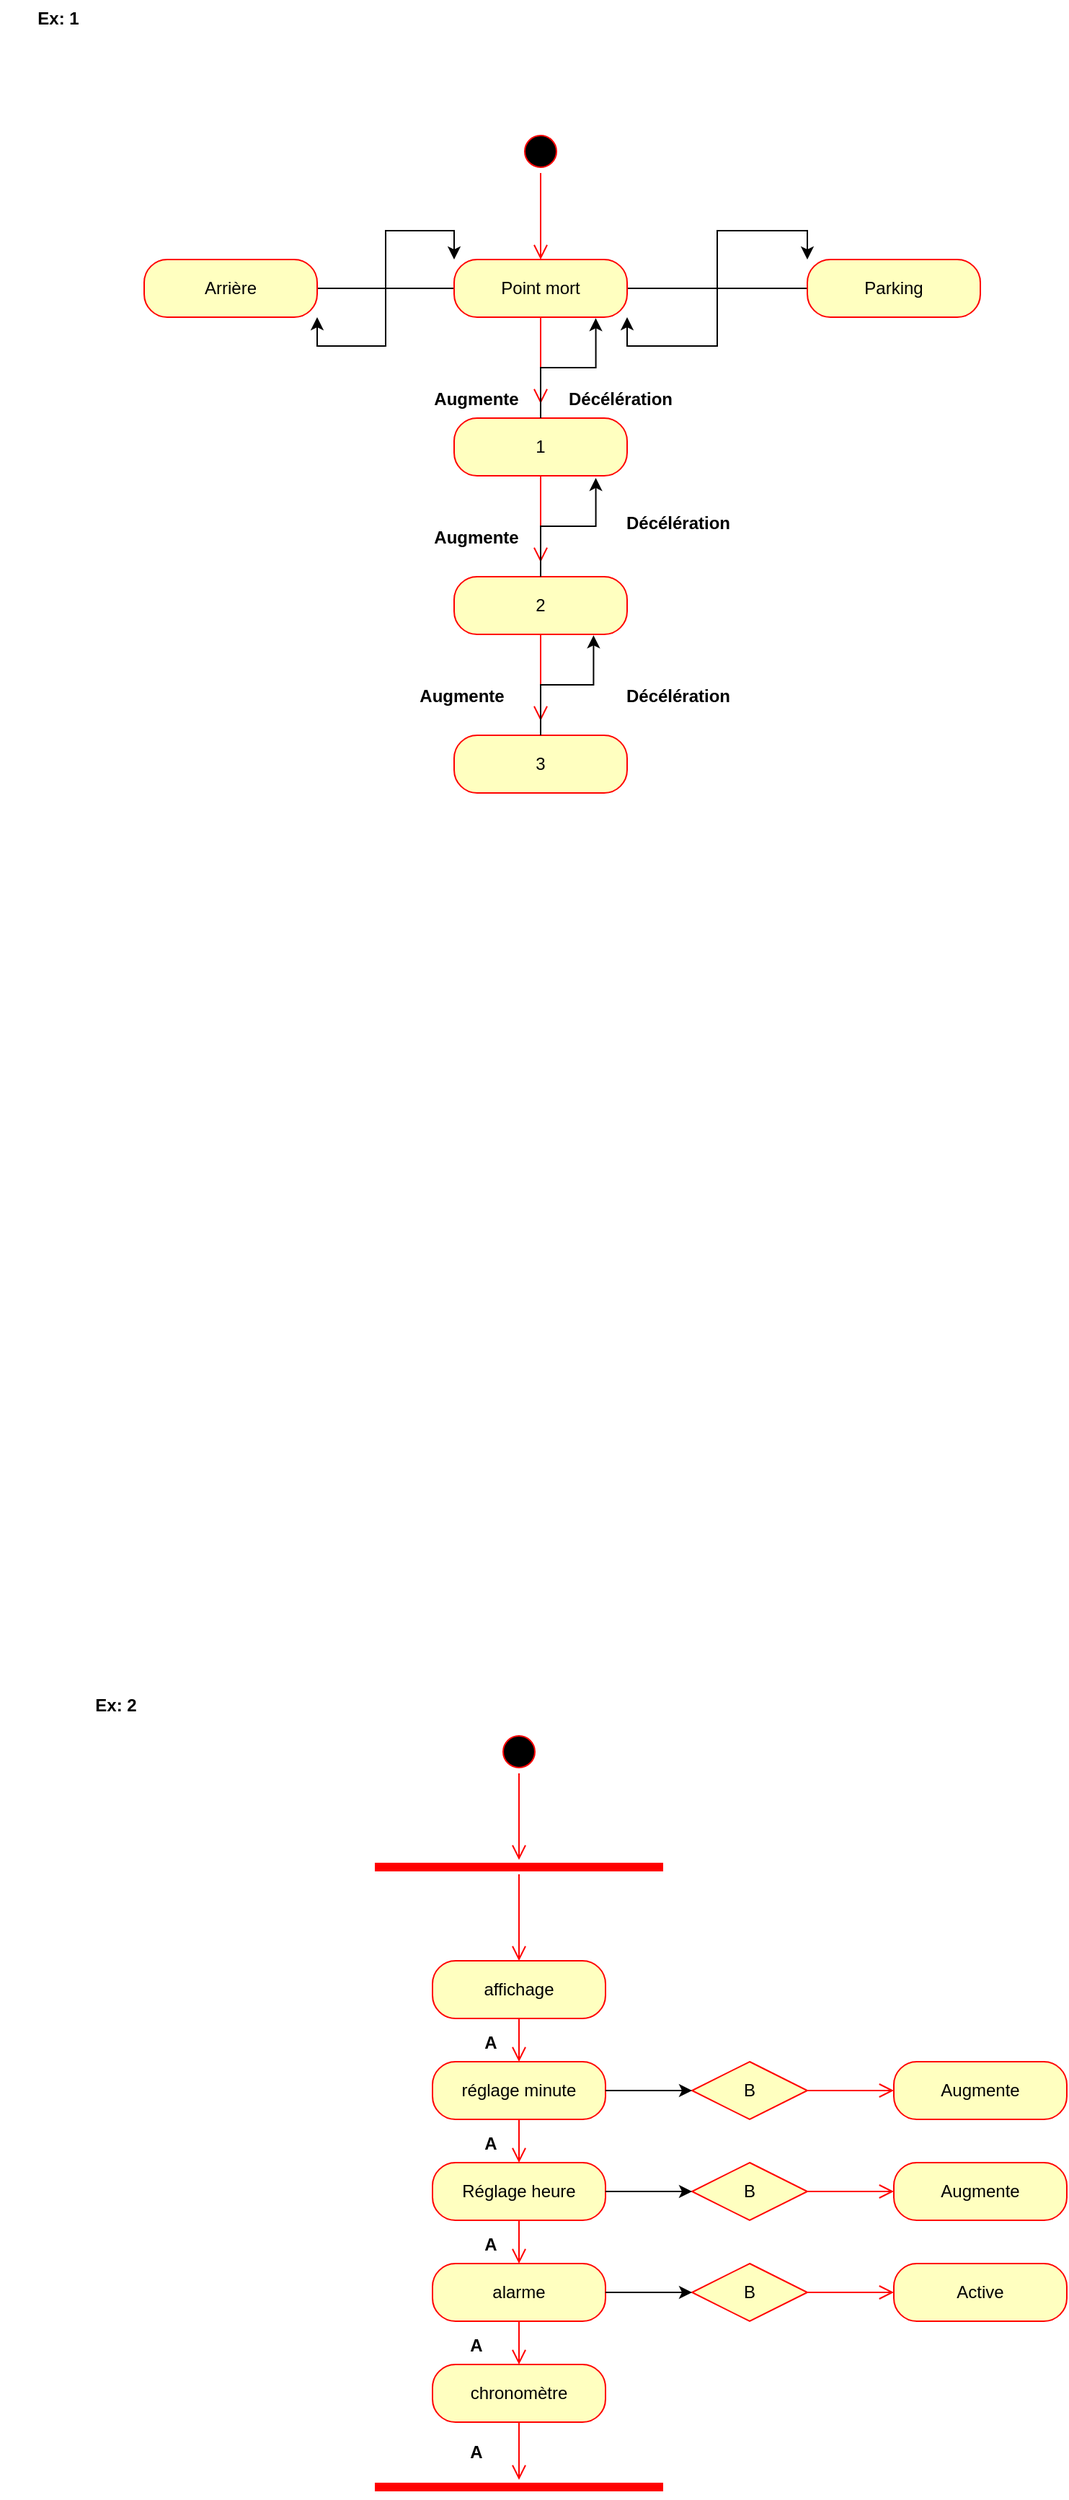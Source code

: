 <mxfile version="23.1.5" type="github">
  <diagram name="Page-1" id="vEHWdyXFffyfuF_CzlAs">
    <mxGraphModel dx="1386" dy="793" grid="1" gridSize="10" guides="1" tooltips="1" connect="1" arrows="1" fold="1" page="1" pageScale="1" pageWidth="827" pageHeight="1169" math="0" shadow="0">
      <root>
        <mxCell id="0" />
        <mxCell id="1" parent="0" />
        <mxCell id="l6cs23k7FNpQOjLX6r31-1" value="" style="ellipse;html=1;shape=startState;fillColor=#000000;strokeColor=#ff0000;" vertex="1" parent="1">
          <mxGeometry x="390" y="130" width="30" height="30" as="geometry" />
        </mxCell>
        <mxCell id="l6cs23k7FNpQOjLX6r31-2" value="" style="edgeStyle=orthogonalEdgeStyle;html=1;verticalAlign=bottom;endArrow=open;endSize=8;strokeColor=#ff0000;rounded=0;" edge="1" source="l6cs23k7FNpQOjLX6r31-1" parent="1">
          <mxGeometry relative="1" as="geometry">
            <mxPoint x="405" y="220" as="targetPoint" />
          </mxGeometry>
        </mxCell>
        <mxCell id="l6cs23k7FNpQOjLX6r31-46" style="edgeStyle=orthogonalEdgeStyle;rounded=0;orthogonalLoop=1;jettySize=auto;html=1;entryX=1;entryY=1;entryDx=0;entryDy=0;" edge="1" parent="1" source="l6cs23k7FNpQOjLX6r31-3" target="l6cs23k7FNpQOjLX6r31-27">
          <mxGeometry relative="1" as="geometry" />
        </mxCell>
        <mxCell id="l6cs23k7FNpQOjLX6r31-47" style="edgeStyle=orthogonalEdgeStyle;rounded=0;orthogonalLoop=1;jettySize=auto;html=1;entryX=0;entryY=0;entryDx=0;entryDy=0;" edge="1" parent="1" source="l6cs23k7FNpQOjLX6r31-3" target="l6cs23k7FNpQOjLX6r31-25">
          <mxGeometry relative="1" as="geometry" />
        </mxCell>
        <mxCell id="l6cs23k7FNpQOjLX6r31-3" value="Point mort" style="rounded=1;whiteSpace=wrap;html=1;arcSize=40;fontColor=#000000;fillColor=#ffffc0;strokeColor=#ff0000;" vertex="1" parent="1">
          <mxGeometry x="345" y="220" width="120" height="40" as="geometry" />
        </mxCell>
        <mxCell id="l6cs23k7FNpQOjLX6r31-4" value="" style="edgeStyle=orthogonalEdgeStyle;html=1;verticalAlign=bottom;endArrow=open;endSize=8;strokeColor=#ff0000;rounded=0;" edge="1" source="l6cs23k7FNpQOjLX6r31-3" parent="1">
          <mxGeometry relative="1" as="geometry">
            <mxPoint x="405" y="320" as="targetPoint" />
          </mxGeometry>
        </mxCell>
        <mxCell id="l6cs23k7FNpQOjLX6r31-48" style="edgeStyle=orthogonalEdgeStyle;rounded=0;orthogonalLoop=1;jettySize=auto;html=1;entryX=1;entryY=1;entryDx=0;entryDy=0;" edge="1" parent="1" source="l6cs23k7FNpQOjLX6r31-25" target="l6cs23k7FNpQOjLX6r31-3">
          <mxGeometry relative="1" as="geometry" />
        </mxCell>
        <mxCell id="l6cs23k7FNpQOjLX6r31-25" value="Parking" style="rounded=1;whiteSpace=wrap;html=1;arcSize=40;fontColor=#000000;fillColor=#ffffc0;strokeColor=#ff0000;" vertex="1" parent="1">
          <mxGeometry x="590" y="220" width="120" height="40" as="geometry" />
        </mxCell>
        <mxCell id="l6cs23k7FNpQOjLX6r31-45" style="edgeStyle=orthogonalEdgeStyle;rounded=0;orthogonalLoop=1;jettySize=auto;html=1;entryX=0;entryY=0;entryDx=0;entryDy=0;" edge="1" parent="1" source="l6cs23k7FNpQOjLX6r31-27" target="l6cs23k7FNpQOjLX6r31-3">
          <mxGeometry relative="1" as="geometry" />
        </mxCell>
        <mxCell id="l6cs23k7FNpQOjLX6r31-27" value="Arrière" style="rounded=1;whiteSpace=wrap;html=1;arcSize=40;fontColor=#000000;fillColor=#ffffc0;strokeColor=#ff0000;" vertex="1" parent="1">
          <mxGeometry x="130" y="220" width="120" height="40" as="geometry" />
        </mxCell>
        <mxCell id="l6cs23k7FNpQOjLX6r31-32" value="" style="shape=line;html=1;strokeWidth=6;strokeColor=#ff0000;" vertex="1" parent="1">
          <mxGeometry x="290" y="1330" width="200" height="10" as="geometry" />
        </mxCell>
        <mxCell id="l6cs23k7FNpQOjLX6r31-33" value="" style="edgeStyle=orthogonalEdgeStyle;html=1;verticalAlign=bottom;endArrow=open;endSize=8;strokeColor=#ff0000;rounded=0;" edge="1" source="l6cs23k7FNpQOjLX6r31-32" parent="1" target="l6cs23k7FNpQOjLX6r31-34">
          <mxGeometry relative="1" as="geometry">
            <mxPoint x="390" y="1410" as="targetPoint" />
          </mxGeometry>
        </mxCell>
        <mxCell id="l6cs23k7FNpQOjLX6r31-34" value="affichage" style="rounded=1;whiteSpace=wrap;html=1;arcSize=40;fontColor=#000000;fillColor=#ffffc0;strokeColor=#ff0000;" vertex="1" parent="1">
          <mxGeometry x="330" y="1400" width="120" height="40" as="geometry" />
        </mxCell>
        <mxCell id="l6cs23k7FNpQOjLX6r31-35" value="" style="edgeStyle=orthogonalEdgeStyle;html=1;verticalAlign=bottom;endArrow=open;endSize=8;strokeColor=#ff0000;rounded=0;" edge="1" source="l6cs23k7FNpQOjLX6r31-34" parent="1" target="l6cs23k7FNpQOjLX6r31-36">
          <mxGeometry relative="1" as="geometry">
            <mxPoint x="390" y="1490" as="targetPoint" />
          </mxGeometry>
        </mxCell>
        <mxCell id="l6cs23k7FNpQOjLX6r31-36" value="réglage minute" style="rounded=1;whiteSpace=wrap;html=1;arcSize=40;fontColor=#000000;fillColor=#ffffc0;strokeColor=#ff0000;" vertex="1" parent="1">
          <mxGeometry x="330" y="1470" width="120" height="40" as="geometry" />
        </mxCell>
        <mxCell id="l6cs23k7FNpQOjLX6r31-37" value="" style="edgeStyle=orthogonalEdgeStyle;html=1;verticalAlign=bottom;endArrow=open;endSize=8;strokeColor=#ff0000;rounded=0;entryX=0.5;entryY=0;entryDx=0;entryDy=0;" edge="1" source="l6cs23k7FNpQOjLX6r31-36" parent="1" target="l6cs23k7FNpQOjLX6r31-80">
          <mxGeometry relative="1" as="geometry">
            <mxPoint x="390" y="1550" as="targetPoint" />
          </mxGeometry>
        </mxCell>
        <mxCell id="l6cs23k7FNpQOjLX6r31-42" value="Ex: 1" style="text;align=center;fontStyle=1;verticalAlign=middle;spacingLeft=3;spacingRight=3;strokeColor=none;rotatable=0;points=[[0,0.5],[1,0.5]];portConstraint=eastwest;html=1;" vertex="1" parent="1">
          <mxGeometry x="30" y="40" width="80" height="26" as="geometry" />
        </mxCell>
        <mxCell id="l6cs23k7FNpQOjLX6r31-49" value="1" style="rounded=1;whiteSpace=wrap;html=1;arcSize=40;fontColor=#000000;fillColor=#ffffc0;strokeColor=#ff0000;" vertex="1" parent="1">
          <mxGeometry x="345" y="330" width="120" height="40" as="geometry" />
        </mxCell>
        <mxCell id="l6cs23k7FNpQOjLX6r31-50" value="" style="edgeStyle=orthogonalEdgeStyle;html=1;verticalAlign=bottom;endArrow=open;endSize=8;strokeColor=#ff0000;rounded=0;" edge="1" source="l6cs23k7FNpQOjLX6r31-49" parent="1">
          <mxGeometry relative="1" as="geometry">
            <mxPoint x="405" y="430" as="targetPoint" />
          </mxGeometry>
        </mxCell>
        <mxCell id="l6cs23k7FNpQOjLX6r31-51" value="2" style="rounded=1;whiteSpace=wrap;html=1;arcSize=40;fontColor=#000000;fillColor=#ffffc0;strokeColor=#ff0000;" vertex="1" parent="1">
          <mxGeometry x="345" y="440" width="120" height="40" as="geometry" />
        </mxCell>
        <mxCell id="l6cs23k7FNpQOjLX6r31-52" value="" style="edgeStyle=orthogonalEdgeStyle;html=1;verticalAlign=bottom;endArrow=open;endSize=8;strokeColor=#ff0000;rounded=0;" edge="1" source="l6cs23k7FNpQOjLX6r31-51" parent="1">
          <mxGeometry relative="1" as="geometry">
            <mxPoint x="405" y="540" as="targetPoint" />
          </mxGeometry>
        </mxCell>
        <mxCell id="l6cs23k7FNpQOjLX6r31-53" value="3" style="rounded=1;whiteSpace=wrap;html=1;arcSize=40;fontColor=#000000;fillColor=#ffffc0;strokeColor=#ff0000;" vertex="1" parent="1">
          <mxGeometry x="345" y="550" width="120" height="40" as="geometry" />
        </mxCell>
        <mxCell id="l6cs23k7FNpQOjLX6r31-55" style="edgeStyle=orthogonalEdgeStyle;rounded=0;orthogonalLoop=1;jettySize=auto;html=1;entryX=0.819;entryY=1.017;entryDx=0;entryDy=0;entryPerimeter=0;" edge="1" parent="1" source="l6cs23k7FNpQOjLX6r31-49" target="l6cs23k7FNpQOjLX6r31-3">
          <mxGeometry relative="1" as="geometry" />
        </mxCell>
        <mxCell id="l6cs23k7FNpQOjLX6r31-56" style="edgeStyle=orthogonalEdgeStyle;rounded=0;orthogonalLoop=1;jettySize=auto;html=1;entryX=0.819;entryY=1.037;entryDx=0;entryDy=0;entryPerimeter=0;" edge="1" parent="1" source="l6cs23k7FNpQOjLX6r31-51" target="l6cs23k7FNpQOjLX6r31-49">
          <mxGeometry relative="1" as="geometry" />
        </mxCell>
        <mxCell id="l6cs23k7FNpQOjLX6r31-57" style="edgeStyle=orthogonalEdgeStyle;rounded=0;orthogonalLoop=1;jettySize=auto;html=1;entryX=0.806;entryY=1.017;entryDx=0;entryDy=0;entryPerimeter=0;" edge="1" parent="1" source="l6cs23k7FNpQOjLX6r31-53" target="l6cs23k7FNpQOjLX6r31-51">
          <mxGeometry relative="1" as="geometry" />
        </mxCell>
        <mxCell id="l6cs23k7FNpQOjLX6r31-58" value="Augmente" style="text;align=center;fontStyle=1;verticalAlign=middle;spacingLeft=3;spacingRight=3;strokeColor=none;rotatable=0;points=[[0,0.5],[1,0.5]];portConstraint=eastwest;html=1;" vertex="1" parent="1">
          <mxGeometry x="320" y="304" width="80" height="26" as="geometry" />
        </mxCell>
        <mxCell id="l6cs23k7FNpQOjLX6r31-59" value="Augmente" style="text;align=center;fontStyle=1;verticalAlign=middle;spacingLeft=3;spacingRight=3;strokeColor=none;rotatable=0;points=[[0,0.5],[1,0.5]];portConstraint=eastwest;html=1;" vertex="1" parent="1">
          <mxGeometry x="320" y="400" width="80" height="26" as="geometry" />
        </mxCell>
        <mxCell id="l6cs23k7FNpQOjLX6r31-60" value="Augmente" style="text;align=center;fontStyle=1;verticalAlign=middle;spacingLeft=3;spacingRight=3;strokeColor=none;rotatable=0;points=[[0,0.5],[1,0.5]];portConstraint=eastwest;html=1;" vertex="1" parent="1">
          <mxGeometry x="310" y="510" width="80" height="26" as="geometry" />
        </mxCell>
        <mxCell id="l6cs23k7FNpQOjLX6r31-61" value="Décélération" style="text;align=center;fontStyle=1;verticalAlign=middle;spacingLeft=3;spacingRight=3;strokeColor=none;rotatable=0;points=[[0,0.5],[1,0.5]];portConstraint=eastwest;html=1;" vertex="1" parent="1">
          <mxGeometry x="460" y="510" width="80" height="26" as="geometry" />
        </mxCell>
        <mxCell id="l6cs23k7FNpQOjLX6r31-62" value="Décélération" style="text;align=center;fontStyle=1;verticalAlign=middle;spacingLeft=3;spacingRight=3;strokeColor=none;rotatable=0;points=[[0,0.5],[1,0.5]];portConstraint=eastwest;html=1;" vertex="1" parent="1">
          <mxGeometry x="460" y="390" width="80" height="26" as="geometry" />
        </mxCell>
        <mxCell id="l6cs23k7FNpQOjLX6r31-63" value="Décélération" style="text;align=center;fontStyle=1;verticalAlign=middle;spacingLeft=3;spacingRight=3;strokeColor=none;rotatable=0;points=[[0,0.5],[1,0.5]];portConstraint=eastwest;html=1;" vertex="1" parent="1">
          <mxGeometry x="420" y="304" width="80" height="26" as="geometry" />
        </mxCell>
        <mxCell id="l6cs23k7FNpQOjLX6r31-66" value="" style="ellipse;html=1;shape=startState;fillColor=#000000;strokeColor=#ff0000;" vertex="1" parent="1">
          <mxGeometry x="375" y="1240" width="30" height="30" as="geometry" />
        </mxCell>
        <mxCell id="l6cs23k7FNpQOjLX6r31-67" value="" style="edgeStyle=orthogonalEdgeStyle;html=1;verticalAlign=bottom;endArrow=open;endSize=8;strokeColor=#ff0000;rounded=0;" edge="1" source="l6cs23k7FNpQOjLX6r31-66" parent="1">
          <mxGeometry relative="1" as="geometry">
            <mxPoint x="390" y="1330" as="targetPoint" />
          </mxGeometry>
        </mxCell>
        <mxCell id="l6cs23k7FNpQOjLX6r31-68" value="alarme" style="rounded=1;whiteSpace=wrap;html=1;arcSize=40;fontColor=#000000;fillColor=#ffffc0;strokeColor=#ff0000;" vertex="1" parent="1">
          <mxGeometry x="330" y="1610" width="120" height="40" as="geometry" />
        </mxCell>
        <mxCell id="l6cs23k7FNpQOjLX6r31-69" value="" style="edgeStyle=orthogonalEdgeStyle;html=1;verticalAlign=bottom;endArrow=open;endSize=8;strokeColor=#ff0000;rounded=0;" edge="1" source="l6cs23k7FNpQOjLX6r31-68" parent="1" target="l6cs23k7FNpQOjLX6r31-70">
          <mxGeometry relative="1" as="geometry">
            <mxPoint x="390" y="1700" as="targetPoint" />
          </mxGeometry>
        </mxCell>
        <mxCell id="l6cs23k7FNpQOjLX6r31-70" value="chronomètre" style="rounded=1;whiteSpace=wrap;html=1;arcSize=40;fontColor=#000000;fillColor=#ffffc0;strokeColor=#ff0000;" vertex="1" parent="1">
          <mxGeometry x="330" y="1680" width="120" height="40" as="geometry" />
        </mxCell>
        <mxCell id="l6cs23k7FNpQOjLX6r31-71" value="" style="edgeStyle=orthogonalEdgeStyle;html=1;verticalAlign=bottom;endArrow=open;endSize=8;strokeColor=#ff0000;rounded=0;" edge="1" source="l6cs23k7FNpQOjLX6r31-70" parent="1">
          <mxGeometry relative="1" as="geometry">
            <mxPoint x="390" y="1760" as="targetPoint" />
          </mxGeometry>
        </mxCell>
        <mxCell id="l6cs23k7FNpQOjLX6r31-72" value="" style="shape=line;html=1;strokeWidth=6;strokeColor=#ff0000;" vertex="1" parent="1">
          <mxGeometry x="290" y="1760" width="200" height="10" as="geometry" />
        </mxCell>
        <mxCell id="l6cs23k7FNpQOjLX6r31-80" value="Réglage heure" style="rounded=1;whiteSpace=wrap;html=1;arcSize=40;fontColor=#000000;fillColor=#ffffc0;strokeColor=#ff0000;" vertex="1" parent="1">
          <mxGeometry x="330" y="1540" width="120" height="40" as="geometry" />
        </mxCell>
        <mxCell id="l6cs23k7FNpQOjLX6r31-81" value="" style="edgeStyle=orthogonalEdgeStyle;html=1;verticalAlign=bottom;endArrow=open;endSize=8;strokeColor=#ff0000;rounded=0;entryX=0.5;entryY=0;entryDx=0;entryDy=0;" edge="1" source="l6cs23k7FNpQOjLX6r31-80" parent="1" target="l6cs23k7FNpQOjLX6r31-68">
          <mxGeometry relative="1" as="geometry">
            <mxPoint x="540" y="1630" as="targetPoint" />
          </mxGeometry>
        </mxCell>
        <mxCell id="l6cs23k7FNpQOjLX6r31-82" value="B" style="rhombus;whiteSpace=wrap;html=1;fontColor=#000000;fillColor=#ffffc0;strokeColor=#ff0000;" vertex="1" parent="1">
          <mxGeometry x="510" y="1470" width="80" height="40" as="geometry" />
        </mxCell>
        <mxCell id="l6cs23k7FNpQOjLX6r31-83" value="" style="edgeStyle=orthogonalEdgeStyle;html=1;align=left;verticalAlign=bottom;endArrow=open;endSize=8;strokeColor=#ff0000;rounded=0;" edge="1" source="l6cs23k7FNpQOjLX6r31-82" parent="1">
          <mxGeometry x="-0.602" y="30" relative="1" as="geometry">
            <mxPoint x="650" y="1490" as="targetPoint" />
            <mxPoint as="offset" />
          </mxGeometry>
        </mxCell>
        <mxCell id="l6cs23k7FNpQOjLX6r31-85" style="edgeStyle=orthogonalEdgeStyle;rounded=0;orthogonalLoop=1;jettySize=auto;html=1;" edge="1" parent="1" source="l6cs23k7FNpQOjLX6r31-36">
          <mxGeometry relative="1" as="geometry">
            <mxPoint x="510" y="1490" as="targetPoint" />
          </mxGeometry>
        </mxCell>
        <mxCell id="l6cs23k7FNpQOjLX6r31-86" value="Augmente" style="rounded=1;whiteSpace=wrap;html=1;arcSize=40;fontColor=#000000;fillColor=#ffffc0;strokeColor=#ff0000;" vertex="1" parent="1">
          <mxGeometry x="650" y="1470" width="120" height="40" as="geometry" />
        </mxCell>
        <mxCell id="l6cs23k7FNpQOjLX6r31-88" value="B" style="rhombus;whiteSpace=wrap;html=1;fontColor=#000000;fillColor=#ffffc0;strokeColor=#ff0000;" vertex="1" parent="1">
          <mxGeometry x="510" y="1540" width="80" height="40" as="geometry" />
        </mxCell>
        <mxCell id="l6cs23k7FNpQOjLX6r31-89" value="" style="edgeStyle=orthogonalEdgeStyle;html=1;align=left;verticalAlign=bottom;endArrow=open;endSize=8;strokeColor=#ff0000;rounded=0;" edge="1" parent="1" source="l6cs23k7FNpQOjLX6r31-88">
          <mxGeometry x="-0.602" y="30" relative="1" as="geometry">
            <mxPoint x="650" y="1560" as="targetPoint" />
            <mxPoint as="offset" />
          </mxGeometry>
        </mxCell>
        <mxCell id="l6cs23k7FNpQOjLX6r31-90" style="edgeStyle=orthogonalEdgeStyle;rounded=0;orthogonalLoop=1;jettySize=auto;html=1;" edge="1" parent="1">
          <mxGeometry relative="1" as="geometry">
            <mxPoint x="450" y="1560" as="sourcePoint" />
            <mxPoint x="510" y="1560" as="targetPoint" />
          </mxGeometry>
        </mxCell>
        <mxCell id="l6cs23k7FNpQOjLX6r31-91" value="Augmente" style="rounded=1;whiteSpace=wrap;html=1;arcSize=40;fontColor=#000000;fillColor=#ffffc0;strokeColor=#ff0000;" vertex="1" parent="1">
          <mxGeometry x="650" y="1540" width="120" height="40" as="geometry" />
        </mxCell>
        <mxCell id="l6cs23k7FNpQOjLX6r31-92" value="A" style="text;align=center;fontStyle=1;verticalAlign=middle;spacingLeft=3;spacingRight=3;strokeColor=none;rotatable=0;points=[[0,0.5],[1,0.5]];portConstraint=eastwest;html=1;" vertex="1" parent="1">
          <mxGeometry x="330" y="1514" width="80" height="26" as="geometry" />
        </mxCell>
        <mxCell id="l6cs23k7FNpQOjLX6r31-93" value="A" style="text;align=center;fontStyle=1;verticalAlign=middle;spacingLeft=3;spacingRight=3;strokeColor=none;rotatable=0;points=[[0,0.5],[1,0.5]];portConstraint=eastwest;html=1;" vertex="1" parent="1">
          <mxGeometry x="330" y="1444" width="80" height="26" as="geometry" />
        </mxCell>
        <mxCell id="l6cs23k7FNpQOjLX6r31-94" value="A" style="text;align=center;fontStyle=1;verticalAlign=middle;spacingLeft=3;spacingRight=3;strokeColor=none;rotatable=0;points=[[0,0.5],[1,0.5]];portConstraint=eastwest;html=1;" vertex="1" parent="1">
          <mxGeometry x="330" y="1584" width="80" height="26" as="geometry" />
        </mxCell>
        <mxCell id="l6cs23k7FNpQOjLX6r31-97" value="A" style="text;align=center;fontStyle=1;verticalAlign=middle;spacingLeft=3;spacingRight=3;strokeColor=none;rotatable=0;points=[[0,0.5],[1,0.5]];portConstraint=eastwest;html=1;" vertex="1" parent="1">
          <mxGeometry x="320" y="1654" width="80" height="26" as="geometry" />
        </mxCell>
        <mxCell id="l6cs23k7FNpQOjLX6r31-98" value="A" style="text;align=center;fontStyle=1;verticalAlign=middle;spacingLeft=3;spacingRight=3;strokeColor=none;rotatable=0;points=[[0,0.5],[1,0.5]];portConstraint=eastwest;html=1;" vertex="1" parent="1">
          <mxGeometry x="320" y="1727.5" width="80" height="26" as="geometry" />
        </mxCell>
        <mxCell id="l6cs23k7FNpQOjLX6r31-99" value="B" style="rhombus;whiteSpace=wrap;html=1;fontColor=#000000;fillColor=#ffffc0;strokeColor=#ff0000;" vertex="1" parent="1">
          <mxGeometry x="510" y="1610" width="80" height="40" as="geometry" />
        </mxCell>
        <mxCell id="l6cs23k7FNpQOjLX6r31-100" value="" style="edgeStyle=orthogonalEdgeStyle;html=1;align=left;verticalAlign=bottom;endArrow=open;endSize=8;strokeColor=#ff0000;rounded=0;" edge="1" parent="1" source="l6cs23k7FNpQOjLX6r31-99">
          <mxGeometry x="-0.602" y="30" relative="1" as="geometry">
            <mxPoint x="650" y="1630" as="targetPoint" />
            <mxPoint as="offset" />
          </mxGeometry>
        </mxCell>
        <mxCell id="l6cs23k7FNpQOjLX6r31-101" style="edgeStyle=orthogonalEdgeStyle;rounded=0;orthogonalLoop=1;jettySize=auto;html=1;" edge="1" parent="1">
          <mxGeometry relative="1" as="geometry">
            <mxPoint x="450" y="1630" as="sourcePoint" />
            <mxPoint x="510" y="1630" as="targetPoint" />
          </mxGeometry>
        </mxCell>
        <mxCell id="l6cs23k7FNpQOjLX6r31-102" value="Active" style="rounded=1;whiteSpace=wrap;html=1;arcSize=40;fontColor=#000000;fillColor=#ffffc0;strokeColor=#ff0000;" vertex="1" parent="1">
          <mxGeometry x="650" y="1610" width="120" height="40" as="geometry" />
        </mxCell>
        <mxCell id="l6cs23k7FNpQOjLX6r31-109" value="Ex: 2" style="text;align=center;fontStyle=1;verticalAlign=middle;spacingLeft=3;spacingRight=3;strokeColor=none;rotatable=0;points=[[0,0.5],[1,0.5]];portConstraint=eastwest;html=1;" vertex="1" parent="1">
          <mxGeometry x="70" y="1210" width="80" height="26" as="geometry" />
        </mxCell>
      </root>
    </mxGraphModel>
  </diagram>
</mxfile>
